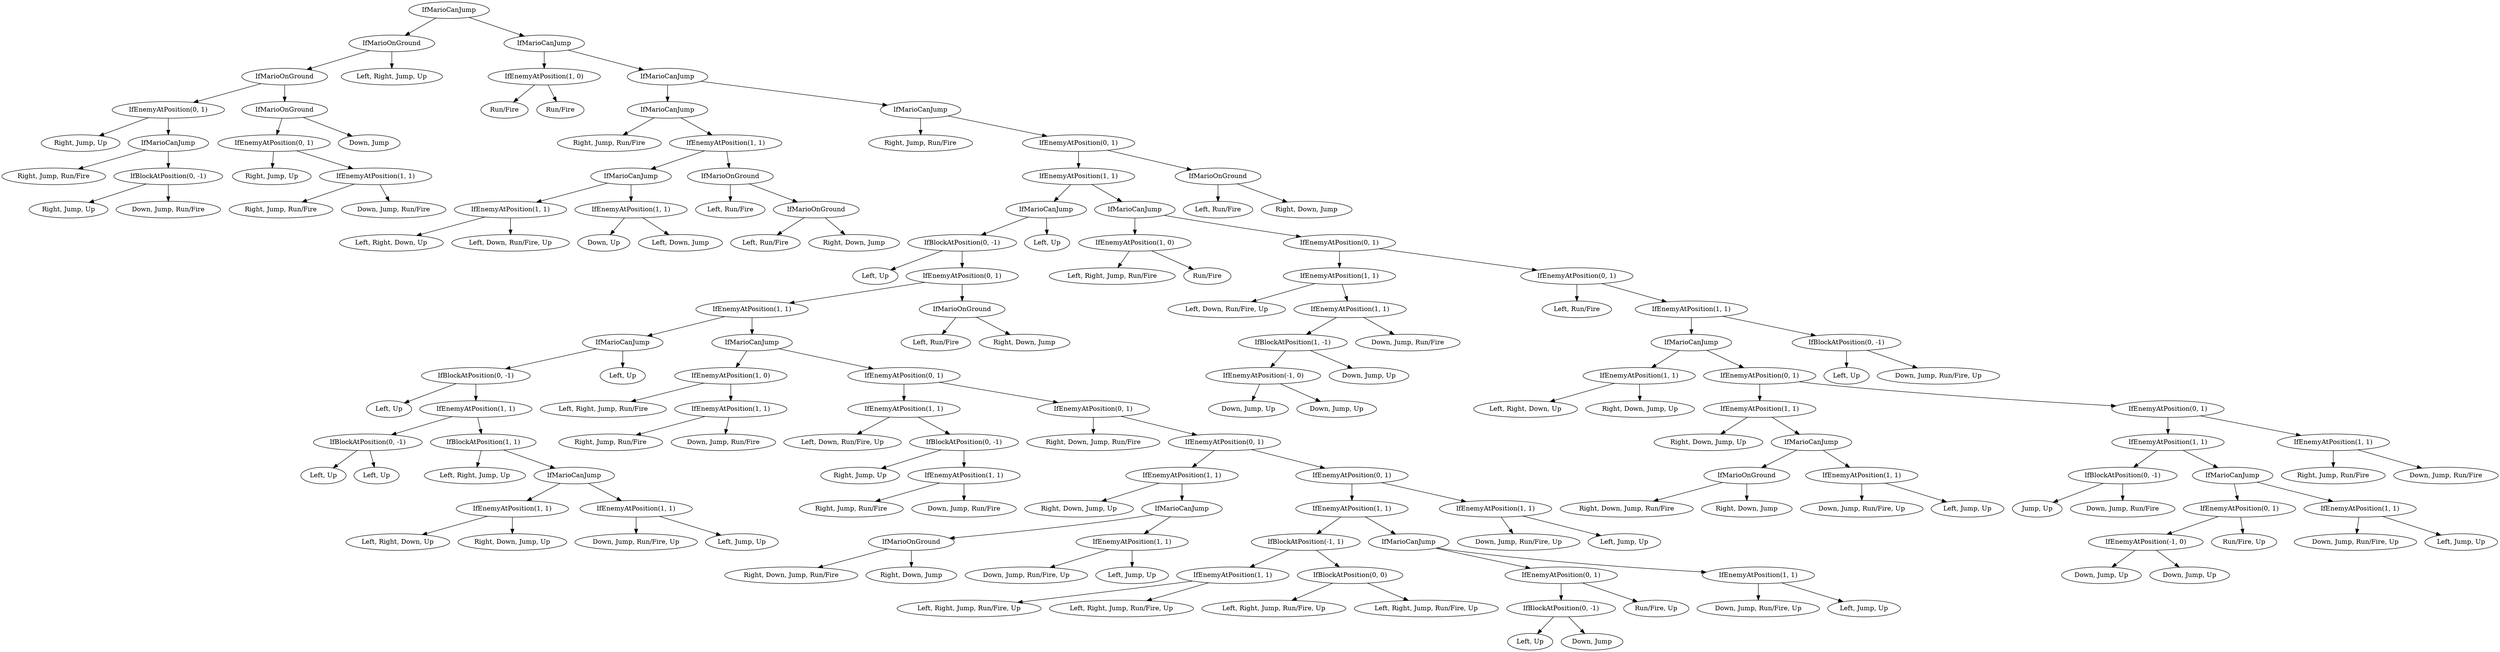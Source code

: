 digraph G {
  1 [ label="IfMarioCanJump" ];
  2 [ label="IfMarioOnGround" ];
  3 [ label="IfMarioOnGround" ];
  4 [ label="IfEnemyAtPosition(0, 1)" ];
  5 [ label="Right, Jump, Up" ];
  6 [ label="IfMarioCanJump" ];
  7 [ label="Right, Jump, Run/Fire" ];
  8 [ label="IfBlockAtPosition(0, -1)" ];
  9 [ label="Right, Jump, Up" ];
  10 [ label="Down, Jump, Run/Fire" ];
  11 [ label="IfMarioOnGround" ];
  12 [ label="IfEnemyAtPosition(0, 1)" ];
  13 [ label="Right, Jump, Up" ];
  14 [ label="IfEnemyAtPosition(1, 1)" ];
  15 [ label="Right, Jump, Run/Fire" ];
  16 [ label="Down, Jump, Run/Fire" ];
  17 [ label="Down, Jump" ];
  18 [ label="Left, Right, Jump, Up" ];
  19 [ label="IfMarioCanJump" ];
  20 [ label="IfEnemyAtPosition(1, 0)" ];
  21 [ label="Run/Fire" ];
  22 [ label="Run/Fire" ];
  23 [ label="IfMarioCanJump" ];
  24 [ label="IfMarioCanJump" ];
  25 [ label="Right, Jump, Run/Fire" ];
  26 [ label="IfEnemyAtPosition(1, 1)" ];
  27 [ label="IfMarioCanJump" ];
  28 [ label="IfEnemyAtPosition(1, 1)" ];
  29 [ label="Left, Right, Down, Up" ];
  30 [ label="Left, Down, Run/Fire, Up" ];
  31 [ label="IfEnemyAtPosition(1, 1)" ];
  32 [ label="Down, Up" ];
  33 [ label="Left, Down, Jump" ];
  34 [ label="IfMarioOnGround" ];
  35 [ label="Left, Run/Fire" ];
  36 [ label="IfMarioOnGround" ];
  37 [ label="Left, Run/Fire" ];
  38 [ label="Right, Down, Jump" ];
  39 [ label="IfMarioCanJump" ];
  40 [ label="Right, Jump, Run/Fire" ];
  41 [ label="IfEnemyAtPosition(0, 1)" ];
  42 [ label="IfEnemyAtPosition(1, 1)" ];
  43 [ label="IfMarioCanJump" ];
  44 [ label="IfBlockAtPosition(0, -1)" ];
  45 [ label="Left, Up" ];
  46 [ label="IfEnemyAtPosition(0, 1)" ];
  47 [ label="IfEnemyAtPosition(1, 1)" ];
  48 [ label="IfMarioCanJump" ];
  49 [ label="IfBlockAtPosition(0, -1)" ];
  50 [ label="Left, Up" ];
  51 [ label="IfEnemyAtPosition(1, 1)" ];
  52 [ label="IfBlockAtPosition(0, -1)" ];
  53 [ label="Left, Up" ];
  54 [ label="Left, Up" ];
  55 [ label="IfBlockAtPosition(1, 1)" ];
  56 [ label="Left, Right, Jump, Up" ];
  57 [ label="IfMarioCanJump" ];
  58 [ label="IfEnemyAtPosition(1, 1)" ];
  59 [ label="Left, Right, Down, Up" ];
  60 [ label="Right, Down, Jump, Up" ];
  61 [ label="IfEnemyAtPosition(1, 1)" ];
  62 [ label="Down, Jump, Run/Fire, Up" ];
  63 [ label="Left, Jump, Up" ];
  64 [ label="Left, Up" ];
  65 [ label="IfMarioCanJump" ];
  66 [ label="IfEnemyAtPosition(1, 0)" ];
  67 [ label="Left, Right, Jump, Run/Fire" ];
  68 [ label="IfEnemyAtPosition(1, 1)" ];
  69 [ label="Right, Jump, Run/Fire" ];
  70 [ label="Down, Jump, Run/Fire" ];
  71 [ label="IfEnemyAtPosition(0, 1)" ];
  72 [ label="IfEnemyAtPosition(1, 1)" ];
  73 [ label="Left, Down, Run/Fire, Up" ];
  74 [ label="IfBlockAtPosition(0, -1)" ];
  75 [ label="Right, Jump, Up" ];
  76 [ label="IfEnemyAtPosition(1, 1)" ];
  77 [ label="Right, Jump, Run/Fire" ];
  78 [ label="Down, Jump, Run/Fire" ];
  79 [ label="IfEnemyAtPosition(0, 1)" ];
  80 [ label="Right, Down, Jump, Run/Fire" ];
  81 [ label="IfEnemyAtPosition(0, 1)" ];
  82 [ label="IfEnemyAtPosition(1, 1)" ];
  83 [ label="Right, Down, Jump, Up" ];
  84 [ label="IfMarioCanJump" ];
  85 [ label="IfMarioOnGround" ];
  86 [ label="Right, Down, Jump, Run/Fire" ];
  87 [ label="Right, Down, Jump" ];
  88 [ label="IfEnemyAtPosition(1, 1)" ];
  89 [ label="Down, Jump, Run/Fire, Up" ];
  90 [ label="Left, Jump, Up" ];
  91 [ label="IfEnemyAtPosition(0, 1)" ];
  92 [ label="IfEnemyAtPosition(1, 1)" ];
  93 [ label="IfBlockAtPosition(-1, 1)" ];
  94 [ label="IfEnemyAtPosition(1, 1)" ];
  95 [ label="Left, Right, Jump, Run/Fire, Up" ];
  96 [ label="Left, Right, Jump, Run/Fire, Up" ];
  97 [ label="IfBlockAtPosition(0, 0)" ];
  98 [ label="Left, Right, Jump, Run/Fire, Up" ];
  99 [ label="Left, Right, Jump, Run/Fire, Up" ];
  100 [ label="IfMarioCanJump" ];
  101 [ label="IfEnemyAtPosition(0, 1)" ];
  102 [ label="IfBlockAtPosition(0, -1)" ];
  103 [ label="Left, Up" ];
  104 [ label="Down, Jump" ];
  105 [ label="Run/Fire, Up" ];
  106 [ label="IfEnemyAtPosition(1, 1)" ];
  107 [ label="Down, Jump, Run/Fire, Up" ];
  108 [ label="Left, Jump, Up" ];
  109 [ label="IfEnemyAtPosition(1, 1)" ];
  110 [ label="Down, Jump, Run/Fire, Up" ];
  111 [ label="Left, Jump, Up" ];
  112 [ label="IfMarioOnGround" ];
  113 [ label="Left, Run/Fire" ];
  114 [ label="Right, Down, Jump" ];
  115 [ label="Left, Up" ];
  116 [ label="IfMarioCanJump" ];
  117 [ label="IfEnemyAtPosition(1, 0)" ];
  118 [ label="Left, Right, Jump, Run/Fire" ];
  119 [ label="Run/Fire" ];
  120 [ label="IfEnemyAtPosition(0, 1)" ];
  121 [ label="IfEnemyAtPosition(1, 1)" ];
  122 [ label="Left, Down, Run/Fire, Up" ];
  123 [ label="IfEnemyAtPosition(1, 1)" ];
  124 [ label="IfBlockAtPosition(1, -1)" ];
  125 [ label="IfEnemyAtPosition(-1, 0)" ];
  126 [ label="Down, Jump, Up" ];
  127 [ label="Down, Jump, Up" ];
  128 [ label="Down, Jump, Up" ];
  129 [ label="Down, Jump, Run/Fire" ];
  130 [ label="IfEnemyAtPosition(0, 1)" ];
  131 [ label="Left, Run/Fire" ];
  132 [ label="IfEnemyAtPosition(1, 1)" ];
  133 [ label="IfMarioCanJump" ];
  134 [ label="IfEnemyAtPosition(1, 1)" ];
  135 [ label="Left, Right, Down, Up" ];
  136 [ label="Right, Down, Jump, Up" ];
  137 [ label="IfEnemyAtPosition(0, 1)" ];
  138 [ label="IfEnemyAtPosition(1, 1)" ];
  139 [ label="Right, Down, Jump, Up" ];
  140 [ label="IfMarioCanJump" ];
  141 [ label="IfMarioOnGround" ];
  142 [ label="Right, Down, Jump, Run/Fire" ];
  143 [ label="Right, Down, Jump" ];
  144 [ label="IfEnemyAtPosition(1, 1)" ];
  145 [ label="Down, Jump, Run/Fire, Up" ];
  146 [ label="Left, Jump, Up" ];
  147 [ label="IfEnemyAtPosition(0, 1)" ];
  148 [ label="IfEnemyAtPosition(1, 1)" ];
  149 [ label="IfBlockAtPosition(0, -1)" ];
  150 [ label="Jump, Up" ];
  151 [ label="Down, Jump, Run/Fire" ];
  152 [ label="IfMarioCanJump" ];
  153 [ label="IfEnemyAtPosition(0, 1)" ];
  154 [ label="IfEnemyAtPosition(-1, 0)" ];
  155 [ label="Down, Jump, Up" ];
  156 [ label="Down, Jump, Up" ];
  157 [ label="Run/Fire, Up" ];
  158 [ label="IfEnemyAtPosition(1, 1)" ];
  159 [ label="Down, Jump, Run/Fire, Up" ];
  160 [ label="Left, Jump, Up" ];
  161 [ label="IfEnemyAtPosition(1, 1)" ];
  162 [ label="Right, Jump, Run/Fire" ];
  163 [ label="Down, Jump, Run/Fire" ];
  164 [ label="IfBlockAtPosition(0, -1)" ];
  165 [ label="Left, Up" ];
  166 [ label="Down, Jump, Run/Fire, Up" ];
  167 [ label="IfMarioOnGround" ];
  168 [ label="Left, Run/Fire" ];
  169 [ label="Right, Down, Jump" ];
  8 -> 9;
  8 -> 10;
  6 -> 7;
  6 -> 8;
  4 -> 5;
  4 -> 6;
  14 -> 15;
  14 -> 16;
  12 -> 13;
  12 -> 14;
  11 -> 12;
  11 -> 17;
  3 -> 4;
  3 -> 11;
  2 -> 3;
  2 -> 18;
  20 -> 21;
  20 -> 22;
  28 -> 29;
  28 -> 30;
  31 -> 32;
  31 -> 33;
  27 -> 28;
  27 -> 31;
  36 -> 37;
  36 -> 38;
  34 -> 35;
  34 -> 36;
  26 -> 27;
  26 -> 34;
  24 -> 25;
  24 -> 26;
  52 -> 53;
  52 -> 54;
  58 -> 59;
  58 -> 60;
  61 -> 62;
  61 -> 63;
  57 -> 58;
  57 -> 61;
  55 -> 56;
  55 -> 57;
  51 -> 52;
  51 -> 55;
  49 -> 50;
  49 -> 51;
  48 -> 49;
  48 -> 64;
  68 -> 69;
  68 -> 70;
  66 -> 67;
  66 -> 68;
  76 -> 77;
  76 -> 78;
  74 -> 75;
  74 -> 76;
  72 -> 73;
  72 -> 74;
  85 -> 86;
  85 -> 87;
  88 -> 89;
  88 -> 90;
  84 -> 85;
  84 -> 88;
  82 -> 83;
  82 -> 84;
  94 -> 95;
  94 -> 96;
  97 -> 98;
  97 -> 99;
  93 -> 94;
  93 -> 97;
  102 -> 103;
  102 -> 104;
  101 -> 102;
  101 -> 105;
  106 -> 107;
  106 -> 108;
  100 -> 101;
  100 -> 106;
  92 -> 93;
  92 -> 100;
  109 -> 110;
  109 -> 111;
  91 -> 92;
  91 -> 109;
  81 -> 82;
  81 -> 91;
  79 -> 80;
  79 -> 81;
  71 -> 72;
  71 -> 79;
  65 -> 66;
  65 -> 71;
  47 -> 48;
  47 -> 65;
  112 -> 113;
  112 -> 114;
  46 -> 47;
  46 -> 112;
  44 -> 45;
  44 -> 46;
  43 -> 44;
  43 -> 115;
  117 -> 118;
  117 -> 119;
  125 -> 126;
  125 -> 127;
  124 -> 125;
  124 -> 128;
  123 -> 124;
  123 -> 129;
  121 -> 122;
  121 -> 123;
  134 -> 135;
  134 -> 136;
  141 -> 142;
  141 -> 143;
  144 -> 145;
  144 -> 146;
  140 -> 141;
  140 -> 144;
  138 -> 139;
  138 -> 140;
  149 -> 150;
  149 -> 151;
  154 -> 155;
  154 -> 156;
  153 -> 154;
  153 -> 157;
  158 -> 159;
  158 -> 160;
  152 -> 153;
  152 -> 158;
  148 -> 149;
  148 -> 152;
  161 -> 162;
  161 -> 163;
  147 -> 148;
  147 -> 161;
  137 -> 138;
  137 -> 147;
  133 -> 134;
  133 -> 137;
  164 -> 165;
  164 -> 166;
  132 -> 133;
  132 -> 164;
  130 -> 131;
  130 -> 132;
  120 -> 121;
  120 -> 130;
  116 -> 117;
  116 -> 120;
  42 -> 43;
  42 -> 116;
  167 -> 168;
  167 -> 169;
  41 -> 42;
  41 -> 167;
  39 -> 40;
  39 -> 41;
  23 -> 24;
  23 -> 39;
  19 -> 20;
  19 -> 23;
  1 -> 2;
  1 -> 19;
}
